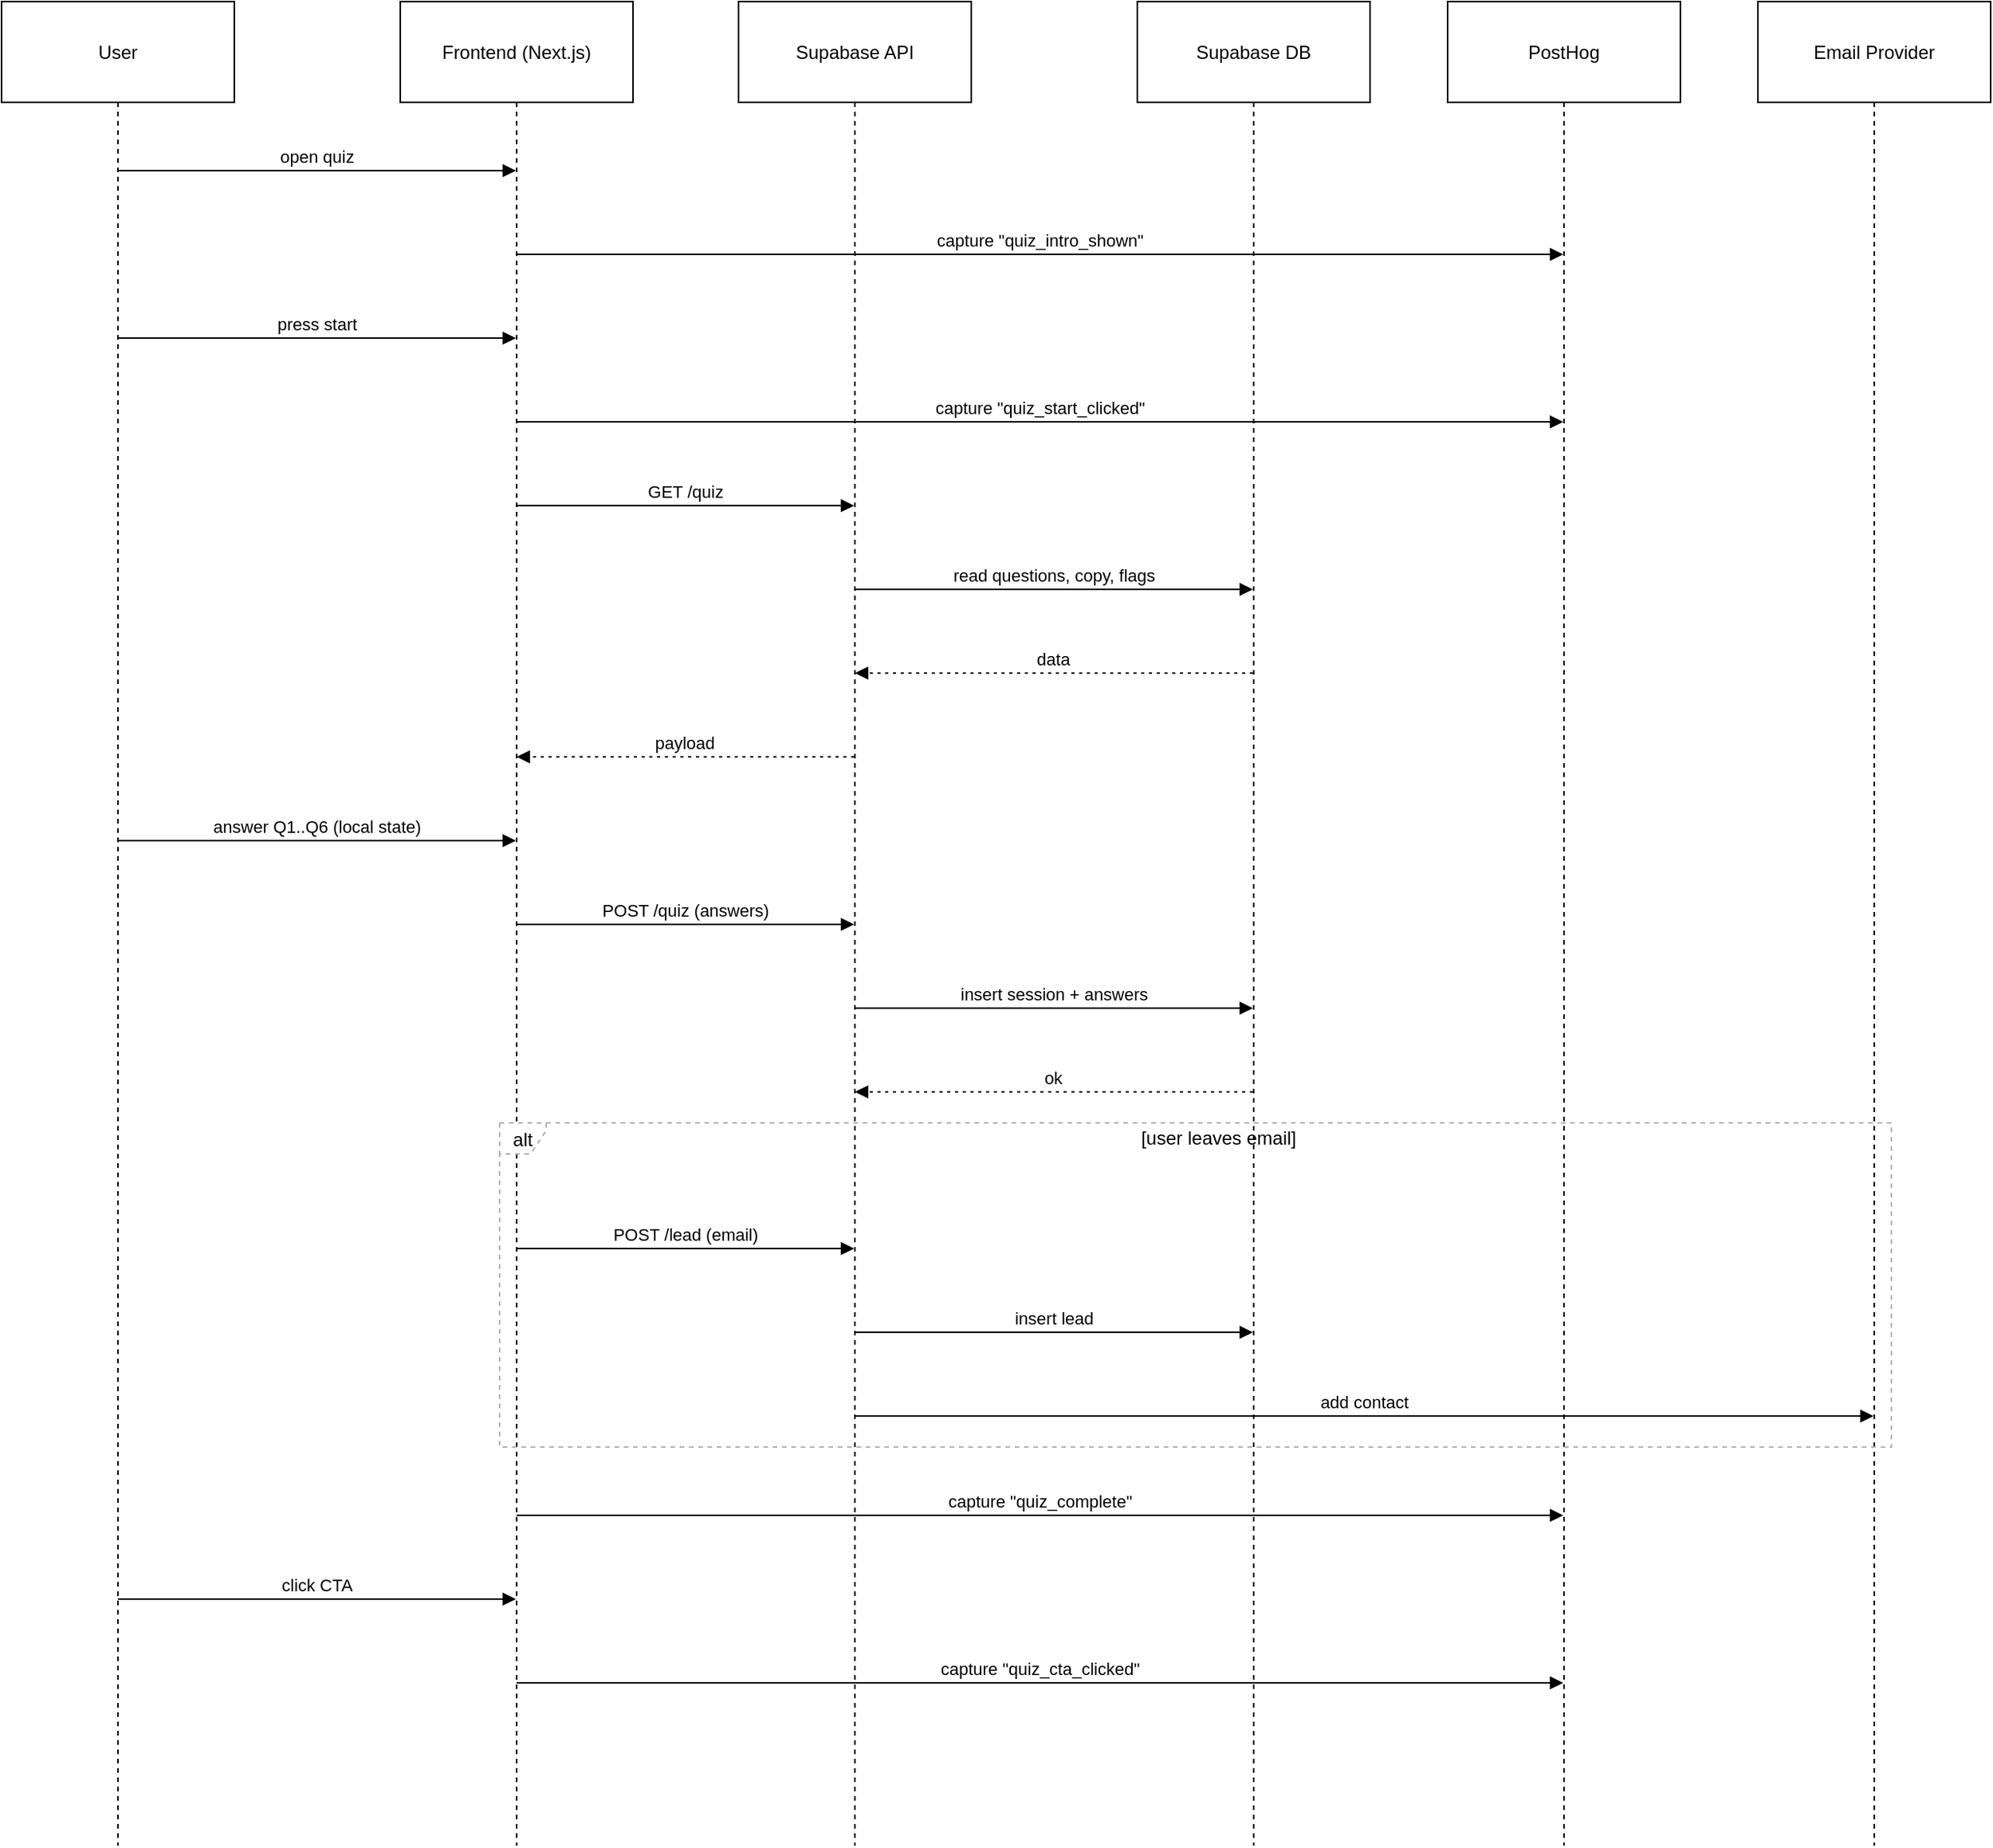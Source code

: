 <mxfile version="28.1.1">
  <diagram name="Page-1" id="KPMFJw43iPptOMZjrqif">
    <mxGraphModel dx="1034" dy="666" grid="1" gridSize="10" guides="1" tooltips="1" connect="1" arrows="1" fold="1" page="1" pageScale="1" pageWidth="850" pageHeight="1100" math="0" shadow="0">
      <root>
        <mxCell id="0" />
        <mxCell id="1" parent="0" />
        <mxCell id="YjdTvMjwDmqgU8HvVksb-1" value="User" style="shape=umlLifeline;perimeter=lifelinePerimeter;whiteSpace=wrap;container=1;dropTarget=0;collapsible=0;recursiveResize=0;outlineConnect=0;portConstraint=eastwest;newEdgeStyle={&quot;edgeStyle&quot;:&quot;elbowEdgeStyle&quot;,&quot;elbow&quot;:&quot;vertical&quot;,&quot;curved&quot;:0,&quot;rounded&quot;:0};size=65;" vertex="1" parent="1">
          <mxGeometry x="20" y="20" width="150" height="1189" as="geometry" />
        </mxCell>
        <mxCell id="YjdTvMjwDmqgU8HvVksb-2" value="Frontend (Next.js)" style="shape=umlLifeline;perimeter=lifelinePerimeter;whiteSpace=wrap;container=1;dropTarget=0;collapsible=0;recursiveResize=0;outlineConnect=0;portConstraint=eastwest;newEdgeStyle={&quot;edgeStyle&quot;:&quot;elbowEdgeStyle&quot;,&quot;elbow&quot;:&quot;vertical&quot;,&quot;curved&quot;:0,&quot;rounded&quot;:0};size=65;" vertex="1" parent="1">
          <mxGeometry x="277" y="20" width="150" height="1189" as="geometry" />
        </mxCell>
        <mxCell id="YjdTvMjwDmqgU8HvVksb-3" value="Supabase API" style="shape=umlLifeline;perimeter=lifelinePerimeter;whiteSpace=wrap;container=1;dropTarget=0;collapsible=0;recursiveResize=0;outlineConnect=0;portConstraint=eastwest;newEdgeStyle={&quot;edgeStyle&quot;:&quot;elbowEdgeStyle&quot;,&quot;elbow&quot;:&quot;vertical&quot;,&quot;curved&quot;:0,&quot;rounded&quot;:0};size=65;" vertex="1" parent="1">
          <mxGeometry x="495" y="20" width="150" height="1189" as="geometry" />
        </mxCell>
        <mxCell id="YjdTvMjwDmqgU8HvVksb-4" value="Supabase DB" style="shape=umlLifeline;perimeter=lifelinePerimeter;whiteSpace=wrap;container=1;dropTarget=0;collapsible=0;recursiveResize=0;outlineConnect=0;portConstraint=eastwest;newEdgeStyle={&quot;edgeStyle&quot;:&quot;elbowEdgeStyle&quot;,&quot;elbow&quot;:&quot;vertical&quot;,&quot;curved&quot;:0,&quot;rounded&quot;:0};size=65;" vertex="1" parent="1">
          <mxGeometry x="752" y="20" width="150" height="1189" as="geometry" />
        </mxCell>
        <mxCell id="YjdTvMjwDmqgU8HvVksb-5" value="PostHog" style="shape=umlLifeline;perimeter=lifelinePerimeter;whiteSpace=wrap;container=1;dropTarget=0;collapsible=0;recursiveResize=0;outlineConnect=0;portConstraint=eastwest;newEdgeStyle={&quot;edgeStyle&quot;:&quot;elbowEdgeStyle&quot;,&quot;elbow&quot;:&quot;vertical&quot;,&quot;curved&quot;:0,&quot;rounded&quot;:0};size=65;" vertex="1" parent="1">
          <mxGeometry x="952" y="20" width="150" height="1189" as="geometry" />
        </mxCell>
        <mxCell id="YjdTvMjwDmqgU8HvVksb-6" value="Email Provider" style="shape=umlLifeline;perimeter=lifelinePerimeter;whiteSpace=wrap;container=1;dropTarget=0;collapsible=0;recursiveResize=0;outlineConnect=0;portConstraint=eastwest;newEdgeStyle={&quot;edgeStyle&quot;:&quot;elbowEdgeStyle&quot;,&quot;elbow&quot;:&quot;vertical&quot;,&quot;curved&quot;:0,&quot;rounded&quot;:0};size=65;" vertex="1" parent="1">
          <mxGeometry x="1152" y="20" width="150" height="1189" as="geometry" />
        </mxCell>
        <mxCell id="YjdTvMjwDmqgU8HvVksb-7" value="alt" style="shape=umlFrame;dashed=1;pointerEvents=0;dropTarget=0;strokeColor=#B3B3B3;height=20;width=30" vertex="1" parent="1">
          <mxGeometry x="341" y="743" width="897" height="209" as="geometry" />
        </mxCell>
        <mxCell id="YjdTvMjwDmqgU8HvVksb-8" value="[user leaves email]" style="text;strokeColor=none;fillColor=none;align=center;verticalAlign=middle;whiteSpace=wrap;" vertex="1" parent="YjdTvMjwDmqgU8HvVksb-7">
          <mxGeometry x="30" width="867" height="20" as="geometry" />
        </mxCell>
        <mxCell id="YjdTvMjwDmqgU8HvVksb-9" value="open quiz" style="verticalAlign=bottom;edgeStyle=elbowEdgeStyle;elbow=vertical;curved=0;rounded=0;endArrow=block;" edge="1" parent="1" source="YjdTvMjwDmqgU8HvVksb-1" target="YjdTvMjwDmqgU8HvVksb-2">
          <mxGeometry relative="1" as="geometry">
            <Array as="points">
              <mxPoint x="232" y="129" />
            </Array>
          </mxGeometry>
        </mxCell>
        <mxCell id="YjdTvMjwDmqgU8HvVksb-10" value="capture &quot;quiz_intro_shown&quot;" style="verticalAlign=bottom;edgeStyle=elbowEdgeStyle;elbow=vertical;curved=0;rounded=0;endArrow=block;" edge="1" parent="1" source="YjdTvMjwDmqgU8HvVksb-2" target="YjdTvMjwDmqgU8HvVksb-5">
          <mxGeometry relative="1" as="geometry">
            <Array as="points">
              <mxPoint x="698" y="183" />
            </Array>
          </mxGeometry>
        </mxCell>
        <mxCell id="YjdTvMjwDmqgU8HvVksb-11" value="press start" style="verticalAlign=bottom;edgeStyle=elbowEdgeStyle;elbow=vertical;curved=0;rounded=0;endArrow=block;" edge="1" parent="1" source="YjdTvMjwDmqgU8HvVksb-1" target="YjdTvMjwDmqgU8HvVksb-2">
          <mxGeometry relative="1" as="geometry">
            <Array as="points">
              <mxPoint x="232" y="237" />
            </Array>
          </mxGeometry>
        </mxCell>
        <mxCell id="YjdTvMjwDmqgU8HvVksb-12" value="capture &quot;quiz_start_clicked&quot;" style="verticalAlign=bottom;edgeStyle=elbowEdgeStyle;elbow=vertical;curved=0;rounded=0;endArrow=block;" edge="1" parent="1" source="YjdTvMjwDmqgU8HvVksb-2" target="YjdTvMjwDmqgU8HvVksb-5">
          <mxGeometry relative="1" as="geometry">
            <Array as="points">
              <mxPoint x="698" y="291" />
            </Array>
          </mxGeometry>
        </mxCell>
        <mxCell id="YjdTvMjwDmqgU8HvVksb-13" value="GET /quiz" style="verticalAlign=bottom;edgeStyle=elbowEdgeStyle;elbow=vertical;curved=0;rounded=0;endArrow=block;" edge="1" parent="1" source="YjdTvMjwDmqgU8HvVksb-2" target="YjdTvMjwDmqgU8HvVksb-3">
          <mxGeometry relative="1" as="geometry">
            <Array as="points">
              <mxPoint x="470" y="345" />
            </Array>
          </mxGeometry>
        </mxCell>
        <mxCell id="YjdTvMjwDmqgU8HvVksb-14" value="read questions, copy, flags" style="verticalAlign=bottom;edgeStyle=elbowEdgeStyle;elbow=vertical;curved=0;rounded=0;endArrow=block;" edge="1" parent="1" source="YjdTvMjwDmqgU8HvVksb-3" target="YjdTvMjwDmqgU8HvVksb-4">
          <mxGeometry relative="1" as="geometry">
            <Array as="points">
              <mxPoint x="707" y="399" />
            </Array>
          </mxGeometry>
        </mxCell>
        <mxCell id="YjdTvMjwDmqgU8HvVksb-15" value="data" style="verticalAlign=bottom;edgeStyle=elbowEdgeStyle;elbow=vertical;curved=0;rounded=0;dashed=1;dashPattern=2 3;endArrow=block;" edge="1" parent="1" source="YjdTvMjwDmqgU8HvVksb-4" target="YjdTvMjwDmqgU8HvVksb-3">
          <mxGeometry relative="1" as="geometry">
            <Array as="points">
              <mxPoint x="710" y="453" />
            </Array>
          </mxGeometry>
        </mxCell>
        <mxCell id="YjdTvMjwDmqgU8HvVksb-16" value="payload" style="verticalAlign=bottom;edgeStyle=elbowEdgeStyle;elbow=vertical;curved=0;rounded=0;dashed=1;dashPattern=2 3;endArrow=block;" edge="1" parent="1" source="YjdTvMjwDmqgU8HvVksb-3" target="YjdTvMjwDmqgU8HvVksb-2">
          <mxGeometry relative="1" as="geometry">
            <Array as="points">
              <mxPoint x="473" y="507" />
            </Array>
          </mxGeometry>
        </mxCell>
        <mxCell id="YjdTvMjwDmqgU8HvVksb-17" value="answer Q1..Q6 (local state)" style="verticalAlign=bottom;edgeStyle=elbowEdgeStyle;elbow=vertical;curved=0;rounded=0;endArrow=block;" edge="1" parent="1" source="YjdTvMjwDmqgU8HvVksb-1" target="YjdTvMjwDmqgU8HvVksb-2">
          <mxGeometry relative="1" as="geometry">
            <Array as="points">
              <mxPoint x="232" y="561" />
            </Array>
          </mxGeometry>
        </mxCell>
        <mxCell id="YjdTvMjwDmqgU8HvVksb-18" value="POST /quiz (answers)" style="verticalAlign=bottom;edgeStyle=elbowEdgeStyle;elbow=vertical;curved=0;rounded=0;endArrow=block;" edge="1" parent="1" source="YjdTvMjwDmqgU8HvVksb-2" target="YjdTvMjwDmqgU8HvVksb-3">
          <mxGeometry relative="1" as="geometry">
            <Array as="points">
              <mxPoint x="470" y="615" />
            </Array>
          </mxGeometry>
        </mxCell>
        <mxCell id="YjdTvMjwDmqgU8HvVksb-19" value="insert session + answers" style="verticalAlign=bottom;edgeStyle=elbowEdgeStyle;elbow=vertical;curved=0;rounded=0;endArrow=block;" edge="1" parent="1" source="YjdTvMjwDmqgU8HvVksb-3" target="YjdTvMjwDmqgU8HvVksb-4">
          <mxGeometry relative="1" as="geometry">
            <Array as="points">
              <mxPoint x="707" y="669" />
            </Array>
          </mxGeometry>
        </mxCell>
        <mxCell id="YjdTvMjwDmqgU8HvVksb-20" value="ok" style="verticalAlign=bottom;edgeStyle=elbowEdgeStyle;elbow=vertical;curved=0;rounded=0;dashed=1;dashPattern=2 3;endArrow=block;" edge="1" parent="1" source="YjdTvMjwDmqgU8HvVksb-4" target="YjdTvMjwDmqgU8HvVksb-3">
          <mxGeometry relative="1" as="geometry">
            <Array as="points">
              <mxPoint x="710" y="723" />
            </Array>
          </mxGeometry>
        </mxCell>
        <mxCell id="YjdTvMjwDmqgU8HvVksb-21" value="POST /lead (email)" style="verticalAlign=bottom;edgeStyle=elbowEdgeStyle;elbow=vertical;curved=0;rounded=0;endArrow=block;" edge="1" parent="1" source="YjdTvMjwDmqgU8HvVksb-2" target="YjdTvMjwDmqgU8HvVksb-3">
          <mxGeometry relative="1" as="geometry">
            <Array as="points">
              <mxPoint x="470" y="824" />
            </Array>
          </mxGeometry>
        </mxCell>
        <mxCell id="YjdTvMjwDmqgU8HvVksb-22" value="insert lead" style="verticalAlign=bottom;edgeStyle=elbowEdgeStyle;elbow=vertical;curved=0;rounded=0;endArrow=block;" edge="1" parent="1" source="YjdTvMjwDmqgU8HvVksb-3" target="YjdTvMjwDmqgU8HvVksb-4">
          <mxGeometry relative="1" as="geometry">
            <Array as="points">
              <mxPoint x="707" y="878" />
            </Array>
          </mxGeometry>
        </mxCell>
        <mxCell id="YjdTvMjwDmqgU8HvVksb-23" value="add contact" style="verticalAlign=bottom;edgeStyle=elbowEdgeStyle;elbow=vertical;curved=0;rounded=0;endArrow=block;" edge="1" parent="1" source="YjdTvMjwDmqgU8HvVksb-3" target="YjdTvMjwDmqgU8HvVksb-6">
          <mxGeometry relative="1" as="geometry">
            <Array as="points">
              <mxPoint x="907" y="932" />
            </Array>
          </mxGeometry>
        </mxCell>
        <mxCell id="YjdTvMjwDmqgU8HvVksb-24" value="capture &quot;quiz_complete&quot;" style="verticalAlign=bottom;edgeStyle=elbowEdgeStyle;elbow=vertical;curved=0;rounded=0;endArrow=block;" edge="1" parent="1" source="YjdTvMjwDmqgU8HvVksb-2" target="YjdTvMjwDmqgU8HvVksb-5">
          <mxGeometry relative="1" as="geometry">
            <Array as="points">
              <mxPoint x="698" y="996" />
            </Array>
          </mxGeometry>
        </mxCell>
        <mxCell id="YjdTvMjwDmqgU8HvVksb-25" value="click CTA" style="verticalAlign=bottom;edgeStyle=elbowEdgeStyle;elbow=vertical;curved=0;rounded=0;endArrow=block;" edge="1" parent="1" source="YjdTvMjwDmqgU8HvVksb-1" target="YjdTvMjwDmqgU8HvVksb-2">
          <mxGeometry relative="1" as="geometry">
            <Array as="points">
              <mxPoint x="232" y="1050" />
            </Array>
          </mxGeometry>
        </mxCell>
        <mxCell id="YjdTvMjwDmqgU8HvVksb-26" value="capture &quot;quiz_cta_clicked&quot;" style="verticalAlign=bottom;edgeStyle=elbowEdgeStyle;elbow=vertical;curved=0;rounded=0;endArrow=block;" edge="1" parent="1" source="YjdTvMjwDmqgU8HvVksb-2" target="YjdTvMjwDmqgU8HvVksb-5">
          <mxGeometry relative="1" as="geometry">
            <Array as="points">
              <mxPoint x="698" y="1104" />
            </Array>
          </mxGeometry>
        </mxCell>
      </root>
    </mxGraphModel>
  </diagram>
</mxfile>
